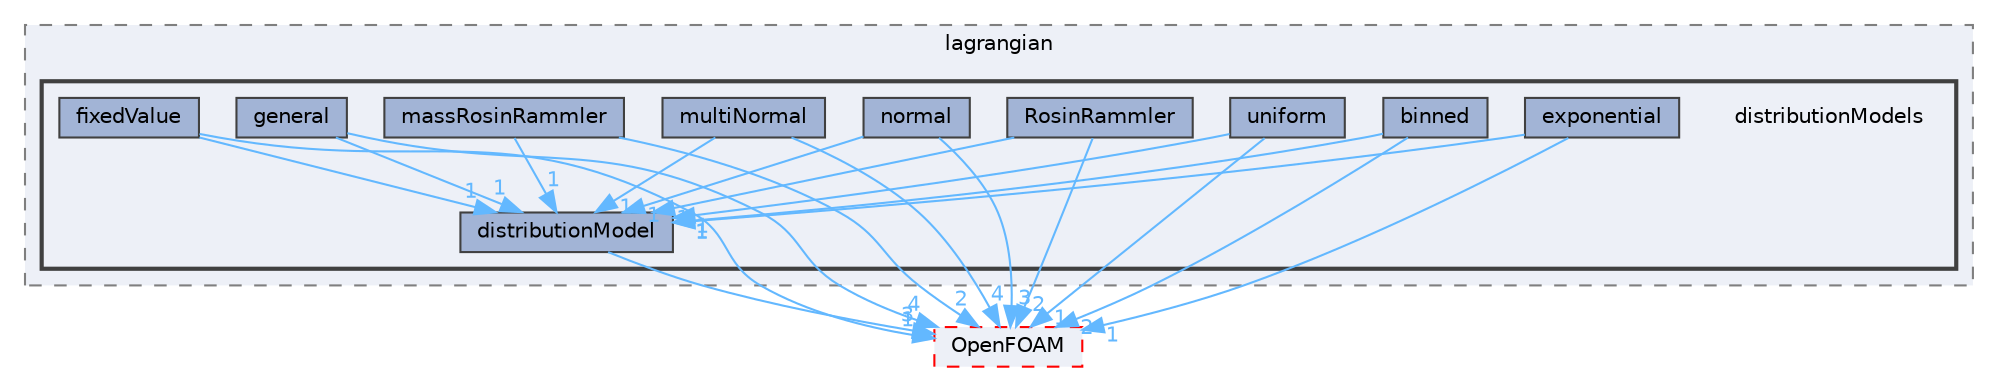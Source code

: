 digraph "src/lagrangian/distributionModels"
{
 // LATEX_PDF_SIZE
  bgcolor="transparent";
  edge [fontname=Helvetica,fontsize=10,labelfontname=Helvetica,labelfontsize=10];
  node [fontname=Helvetica,fontsize=10,shape=box,height=0.2,width=0.4];
  compound=true
  subgraph clusterdir_f8c25efc4b6f6a8502a42d5af7554d23 {
    graph [ bgcolor="#edf0f7", pencolor="grey50", label="lagrangian", fontname=Helvetica,fontsize=10 style="filled,dashed", URL="dir_f8c25efc4b6f6a8502a42d5af7554d23.html",tooltip=""]
  subgraph clusterdir_d6927c2879faa997b7d01c6ca71e518d {
    graph [ bgcolor="#edf0f7", pencolor="grey25", label="", fontname=Helvetica,fontsize=10 style="filled,bold", URL="dir_d6927c2879faa997b7d01c6ca71e518d.html",tooltip=""]
    dir_d6927c2879faa997b7d01c6ca71e518d [shape=plaintext, label="distributionModels"];
  dir_e0d01892abd1e2399a8c04e92d2efad1 [label="binned", fillcolor="#a2b4d6", color="grey25", style="filled", URL="dir_e0d01892abd1e2399a8c04e92d2efad1.html",tooltip=""];
  dir_3ff0738798e7f6403b30bcd3784a2546 [label="distributionModel", fillcolor="#a2b4d6", color="grey25", style="filled", URL="dir_3ff0738798e7f6403b30bcd3784a2546.html",tooltip=""];
  dir_4611ca6a5c720db40ceb2c7c1c3ba38c [label="exponential", fillcolor="#a2b4d6", color="grey25", style="filled", URL="dir_4611ca6a5c720db40ceb2c7c1c3ba38c.html",tooltip=""];
  dir_16bbae1844ad3ee4318113f6a7db1250 [label="fixedValue", fillcolor="#a2b4d6", color="grey25", style="filled", URL="dir_16bbae1844ad3ee4318113f6a7db1250.html",tooltip=""];
  dir_8db57cbb9eacd0a3aa77cb9dc2456c72 [label="general", fillcolor="#a2b4d6", color="grey25", style="filled", URL="dir_8db57cbb9eacd0a3aa77cb9dc2456c72.html",tooltip=""];
  dir_13a128f0545fd760faacab8641485f90 [label="massRosinRammler", fillcolor="#a2b4d6", color="grey25", style="filled", URL="dir_13a128f0545fd760faacab8641485f90.html",tooltip=""];
  dir_8a1a13919c5a4b9513ce54de97e2a599 [label="multiNormal", fillcolor="#a2b4d6", color="grey25", style="filled", URL="dir_8a1a13919c5a4b9513ce54de97e2a599.html",tooltip=""];
  dir_53ff697d2289142dffd376d2da988393 [label="normal", fillcolor="#a2b4d6", color="grey25", style="filled", URL="dir_53ff697d2289142dffd376d2da988393.html",tooltip=""];
  dir_a8277fdd25a69fc38e6985973c2ee6bc [label="RosinRammler", fillcolor="#a2b4d6", color="grey25", style="filled", URL="dir_a8277fdd25a69fc38e6985973c2ee6bc.html",tooltip=""];
  dir_81ad2aab605b5c8e9a60587731fa2f24 [label="uniform", fillcolor="#a2b4d6", color="grey25", style="filled", URL="dir_81ad2aab605b5c8e9a60587731fa2f24.html",tooltip=""];
  }
  }
  dir_c5473ff19b20e6ec4dfe5c310b3778a8 [label="OpenFOAM", fillcolor="#edf0f7", color="red", style="filled,dashed", URL="dir_c5473ff19b20e6ec4dfe5c310b3778a8.html",tooltip=""];
  dir_e0d01892abd1e2399a8c04e92d2efad1->dir_3ff0738798e7f6403b30bcd3784a2546 [headlabel="1", labeldistance=1.5 headhref="dir_000276_000986.html" href="dir_000276_000986.html" color="steelblue1" fontcolor="steelblue1"];
  dir_e0d01892abd1e2399a8c04e92d2efad1->dir_c5473ff19b20e6ec4dfe5c310b3778a8 [headlabel="2", labeldistance=1.5 headhref="dir_000276_002695.html" href="dir_000276_002695.html" color="steelblue1" fontcolor="steelblue1"];
  dir_3ff0738798e7f6403b30bcd3784a2546->dir_c5473ff19b20e6ec4dfe5c310b3778a8 [headlabel="3", labeldistance=1.5 headhref="dir_000986_002695.html" href="dir_000986_002695.html" color="steelblue1" fontcolor="steelblue1"];
  dir_4611ca6a5c720db40ceb2c7c1c3ba38c->dir_3ff0738798e7f6403b30bcd3784a2546 [headlabel="1", labeldistance=1.5 headhref="dir_001199_000986.html" href="dir_001199_000986.html" color="steelblue1" fontcolor="steelblue1"];
  dir_4611ca6a5c720db40ceb2c7c1c3ba38c->dir_c5473ff19b20e6ec4dfe5c310b3778a8 [headlabel="1", labeldistance=1.5 headhref="dir_001199_002695.html" href="dir_001199_002695.html" color="steelblue1" fontcolor="steelblue1"];
  dir_16bbae1844ad3ee4318113f6a7db1250->dir_3ff0738798e7f6403b30bcd3784a2546 [headlabel="1", labeldistance=1.5 headhref="dir_001426_000986.html" href="dir_001426_000986.html" color="steelblue1" fontcolor="steelblue1"];
  dir_16bbae1844ad3ee4318113f6a7db1250->dir_c5473ff19b20e6ec4dfe5c310b3778a8 [headlabel="1", labeldistance=1.5 headhref="dir_001426_002695.html" href="dir_001426_002695.html" color="steelblue1" fontcolor="steelblue1"];
  dir_8db57cbb9eacd0a3aa77cb9dc2456c72->dir_3ff0738798e7f6403b30bcd3784a2546 [headlabel="1", labeldistance=1.5 headhref="dir_001604_000986.html" href="dir_001604_000986.html" color="steelblue1" fontcolor="steelblue1"];
  dir_8db57cbb9eacd0a3aa77cb9dc2456c72->dir_c5473ff19b20e6ec4dfe5c310b3778a8 [headlabel="4", labeldistance=1.5 headhref="dir_001604_002695.html" href="dir_001604_002695.html" color="steelblue1" fontcolor="steelblue1"];
  dir_13a128f0545fd760faacab8641485f90->dir_3ff0738798e7f6403b30bcd3784a2546 [headlabel="1", labeldistance=1.5 headhref="dir_002322_000986.html" href="dir_002322_000986.html" color="steelblue1" fontcolor="steelblue1"];
  dir_13a128f0545fd760faacab8641485f90->dir_c5473ff19b20e6ec4dfe5c310b3778a8 [headlabel="2", labeldistance=1.5 headhref="dir_002322_002695.html" href="dir_002322_002695.html" color="steelblue1" fontcolor="steelblue1"];
  dir_8a1a13919c5a4b9513ce54de97e2a599->dir_3ff0738798e7f6403b30bcd3784a2546 [headlabel="1", labeldistance=1.5 headhref="dir_002480_000986.html" href="dir_002480_000986.html" color="steelblue1" fontcolor="steelblue1"];
  dir_8a1a13919c5a4b9513ce54de97e2a599->dir_c5473ff19b20e6ec4dfe5c310b3778a8 [headlabel="4", labeldistance=1.5 headhref="dir_002480_002695.html" href="dir_002480_002695.html" color="steelblue1" fontcolor="steelblue1"];
  dir_53ff697d2289142dffd376d2da988393->dir_3ff0738798e7f6403b30bcd3784a2546 [headlabel="1", labeldistance=1.5 headhref="dir_002595_000986.html" href="dir_002595_000986.html" color="steelblue1" fontcolor="steelblue1"];
  dir_53ff697d2289142dffd376d2da988393->dir_c5473ff19b20e6ec4dfe5c310b3778a8 [headlabel="3", labeldistance=1.5 headhref="dir_002595_002695.html" href="dir_002595_002695.html" color="steelblue1" fontcolor="steelblue1"];
  dir_a8277fdd25a69fc38e6985973c2ee6bc->dir_3ff0738798e7f6403b30bcd3784a2546 [headlabel="1", labeldistance=1.5 headhref="dir_003368_000986.html" href="dir_003368_000986.html" color="steelblue1" fontcolor="steelblue1"];
  dir_a8277fdd25a69fc38e6985973c2ee6bc->dir_c5473ff19b20e6ec4dfe5c310b3778a8 [headlabel="2", labeldistance=1.5 headhref="dir_003368_002695.html" href="dir_003368_002695.html" color="steelblue1" fontcolor="steelblue1"];
  dir_81ad2aab605b5c8e9a60587731fa2f24->dir_3ff0738798e7f6403b30bcd3784a2546 [headlabel="1", labeldistance=1.5 headhref="dir_004200_000986.html" href="dir_004200_000986.html" color="steelblue1" fontcolor="steelblue1"];
  dir_81ad2aab605b5c8e9a60587731fa2f24->dir_c5473ff19b20e6ec4dfe5c310b3778a8 [headlabel="1", labeldistance=1.5 headhref="dir_004200_002695.html" href="dir_004200_002695.html" color="steelblue1" fontcolor="steelblue1"];
}
